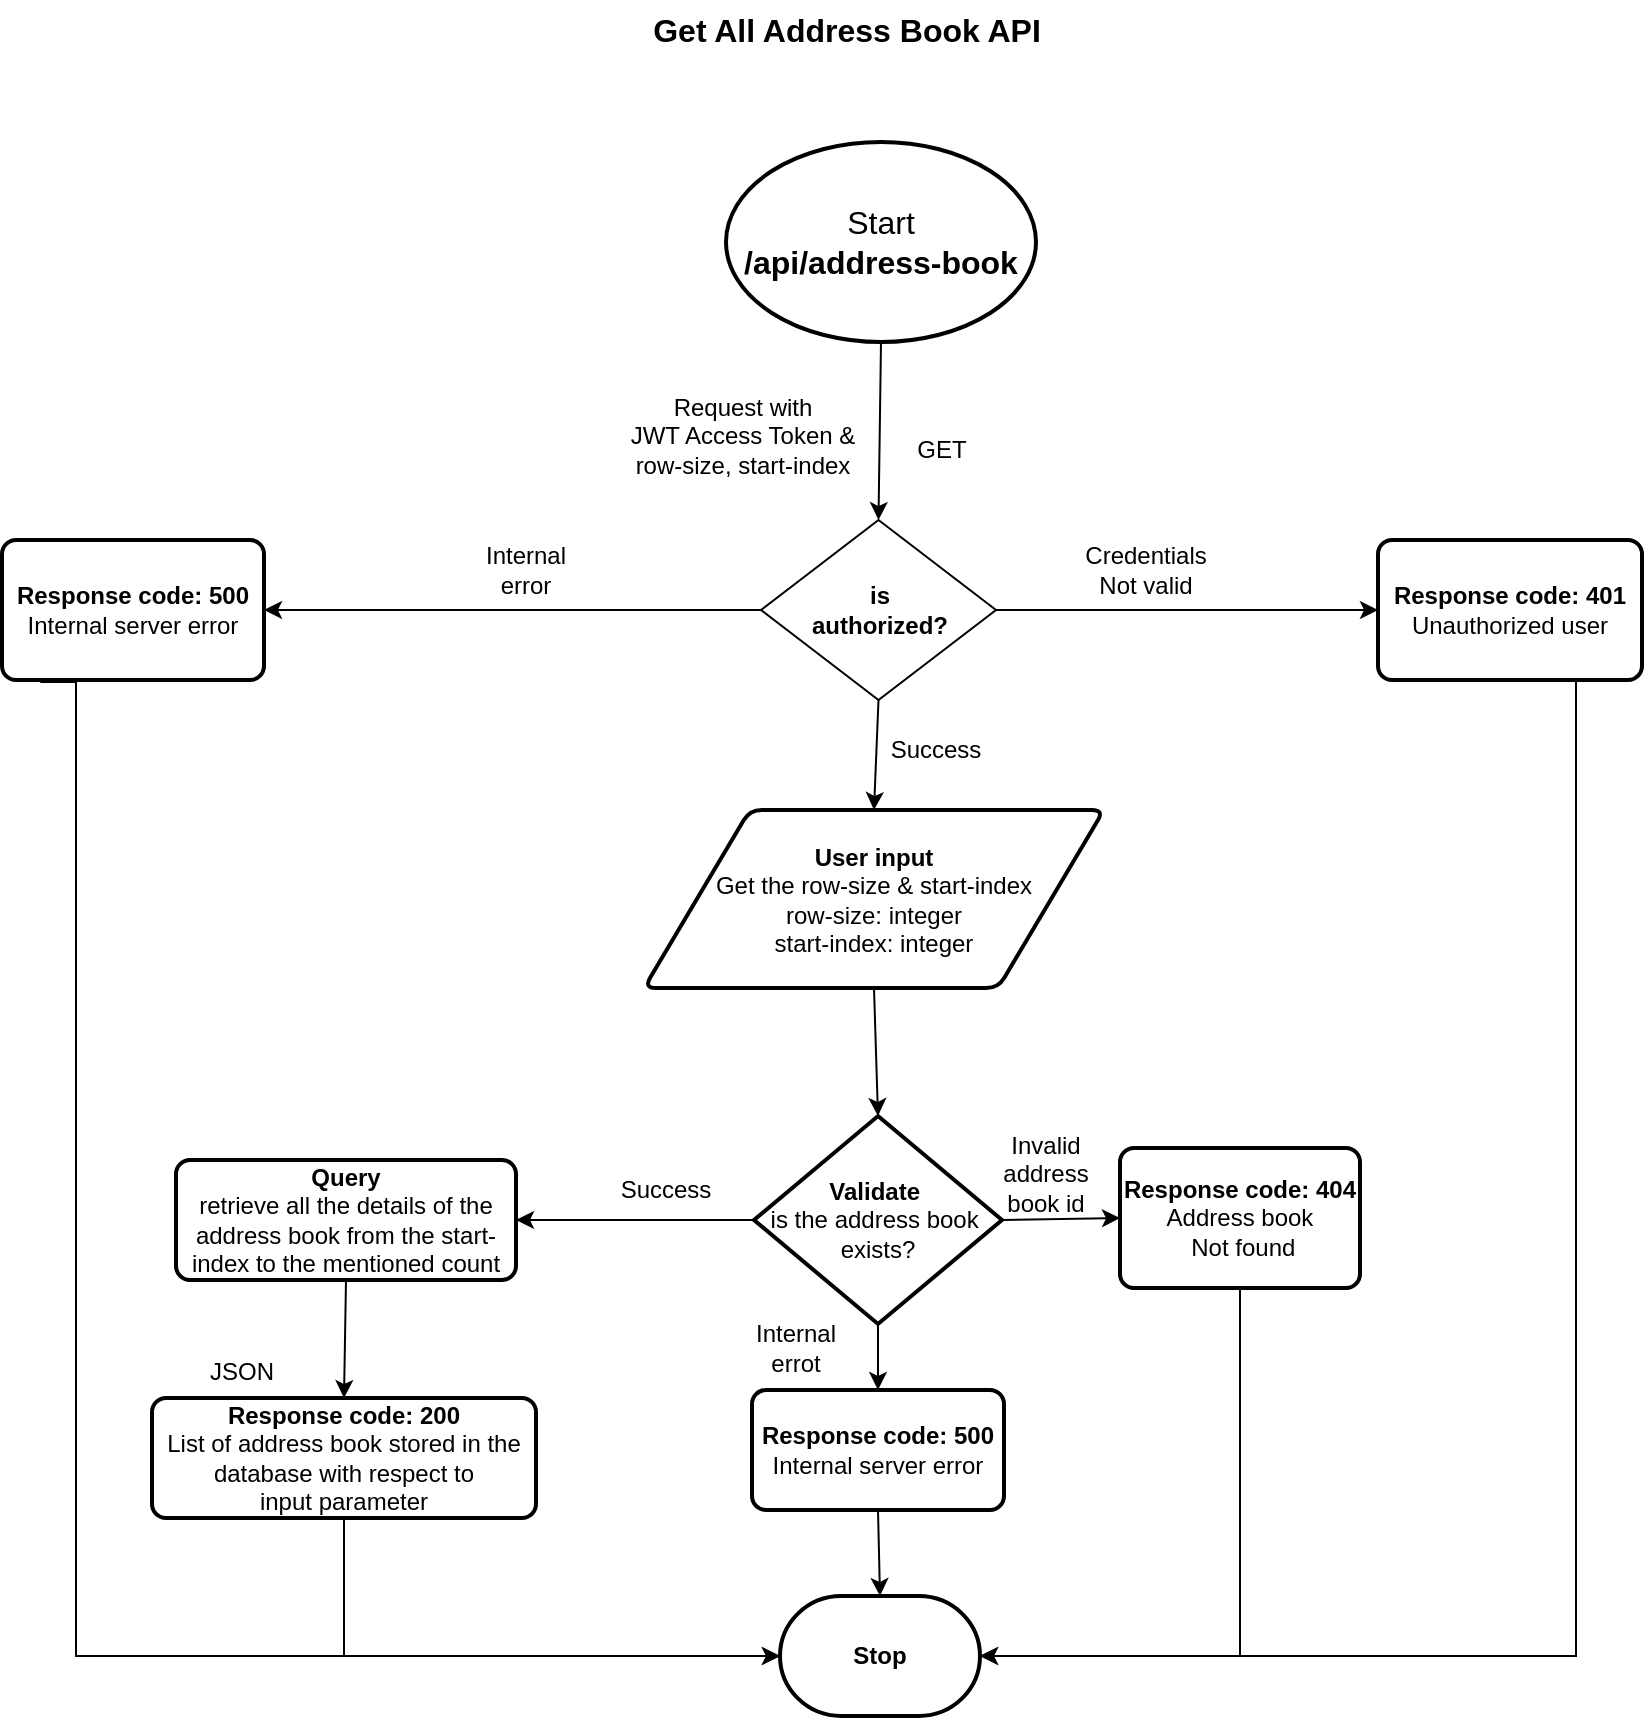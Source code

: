 <mxfile version="21.1.1" type="device">
  <diagram name="Page-1" id="JCEGxdFOgvOAtDUVBZYm">
    <mxGraphModel dx="840" dy="902" grid="1" gridSize="10" guides="1" tooltips="1" connect="1" arrows="1" fold="1" page="1" pageScale="1" pageWidth="850" pageHeight="1100" math="0" shadow="0">
      <root>
        <mxCell id="0" />
        <mxCell id="1" parent="0" />
        <mxCell id="HDsGMQWWcjxy8k_yasPS-3" value="Start&lt;br&gt;&lt;b&gt;/api/address-book&lt;/b&gt;" style="strokeWidth=2;html=1;shape=mxgraph.flowchart.start_2;whiteSpace=wrap;fontSize=16;" parent="1" vertex="1">
          <mxGeometry x="371" y="136" width="155" height="100" as="geometry" />
        </mxCell>
        <mxCell id="eZ3HsoYMMdEWsuuix7k3-1" value="&lt;b&gt;&lt;font style=&quot;font-size: 16px;&quot;&gt;Get All Address Book API&lt;/font&gt;&lt;/b&gt;" style="text;html=1;align=center;verticalAlign=middle;resizable=0;points=[];autosize=1;strokeColor=none;fillColor=none;" vertex="1" parent="1">
          <mxGeometry x="321" y="65" width="220" height="30" as="geometry" />
        </mxCell>
        <mxCell id="eZ3HsoYMMdEWsuuix7k3-2" value="&lt;b&gt;is&lt;br&gt;authorized?&lt;/b&gt;" style="rhombus;whiteSpace=wrap;html=1;" vertex="1" parent="1">
          <mxGeometry x="388.5" y="325" width="117.5" height="90" as="geometry" />
        </mxCell>
        <mxCell id="eZ3HsoYMMdEWsuuix7k3-3" value="&lt;b&gt;User input&lt;br&gt;&lt;/b&gt;Get the row-size &amp;amp; start-index&lt;br&gt;row-size: integer&lt;br&gt;start-index: integer" style="shape=parallelogram;html=1;strokeWidth=2;perimeter=parallelogramPerimeter;whiteSpace=wrap;rounded=1;arcSize=12;size=0.23;" vertex="1" parent="1">
          <mxGeometry x="330" y="470" width="230" height="89" as="geometry" />
        </mxCell>
        <mxCell id="eZ3HsoYMMdEWsuuix7k3-4" value="&lt;b&gt;Response code: 401&lt;/b&gt;&lt;br&gt;Unauthorized user" style="rounded=1;whiteSpace=wrap;html=1;absoluteArcSize=1;arcSize=14;strokeWidth=2;" vertex="1" parent="1">
          <mxGeometry x="697" y="335" width="132" height="70" as="geometry" />
        </mxCell>
        <mxCell id="eZ3HsoYMMdEWsuuix7k3-5" value="&lt;b&gt;Validate&lt;/b&gt;&amp;nbsp;&lt;br&gt;is the address book&amp;nbsp;&lt;br&gt;exists?" style="strokeWidth=2;html=1;shape=mxgraph.flowchart.decision;whiteSpace=wrap;" vertex="1" parent="1">
          <mxGeometry x="385" y="623" width="124" height="104" as="geometry" />
        </mxCell>
        <mxCell id="eZ3HsoYMMdEWsuuix7k3-6" value="&lt;b&gt;Response code: 404&lt;/b&gt;&lt;br&gt;Address book&lt;br&gt;&amp;nbsp;Not found" style="rounded=1;whiteSpace=wrap;html=1;absoluteArcSize=1;arcSize=14;strokeWidth=2;" vertex="1" parent="1">
          <mxGeometry x="568" y="639" width="120" height="70" as="geometry" />
        </mxCell>
        <mxCell id="eZ3HsoYMMdEWsuuix7k3-7" value="&lt;b&gt;Query&lt;/b&gt;&lt;br&gt;retrieve all the details of the address book from the start-index to the mentioned count" style="rounded=1;whiteSpace=wrap;html=1;absoluteArcSize=1;arcSize=14;strokeWidth=2;" vertex="1" parent="1">
          <mxGeometry x="96" y="645" width="170" height="60" as="geometry" />
        </mxCell>
        <mxCell id="eZ3HsoYMMdEWsuuix7k3-8" value="&lt;span&gt;Response code: 200&lt;br&gt;&lt;span style=&quot;font-weight: 400;&quot;&gt;List of address book stored in the database with respect to &lt;br&gt;input parameter&lt;/span&gt;&lt;br&gt;&lt;/span&gt;" style="rounded=1;whiteSpace=wrap;html=1;absoluteArcSize=1;arcSize=14;strokeWidth=2;fontStyle=1" vertex="1" parent="1">
          <mxGeometry x="84" y="764" width="192" height="60" as="geometry" />
        </mxCell>
        <mxCell id="eZ3HsoYMMdEWsuuix7k3-9" value="JSON" style="text;html=1;strokeColor=none;fillColor=none;align=center;verticalAlign=middle;whiteSpace=wrap;rounded=0;" vertex="1" parent="1">
          <mxGeometry x="99" y="736" width="60" height="30" as="geometry" />
        </mxCell>
        <mxCell id="eZ3HsoYMMdEWsuuix7k3-10" value="" style="endArrow=classic;html=1;rounded=0;entryX=0.5;entryY=0;entryDx=0;entryDy=0;exitX=0.5;exitY=1;exitDx=0;exitDy=0;exitPerimeter=0;" edge="1" parent="1" target="eZ3HsoYMMdEWsuuix7k3-2" source="HDsGMQWWcjxy8k_yasPS-3">
          <mxGeometry width="50" height="50" relative="1" as="geometry">
            <mxPoint x="450" y="239" as="sourcePoint" />
            <mxPoint x="447.25" y="325" as="targetPoint" />
          </mxGeometry>
        </mxCell>
        <mxCell id="eZ3HsoYMMdEWsuuix7k3-11" value="" style="endArrow=classic;html=1;rounded=0;exitX=0.5;exitY=1;exitDx=0;exitDy=0;entryX=0.5;entryY=0;entryDx=0;entryDy=0;" edge="1" parent="1" source="eZ3HsoYMMdEWsuuix7k3-2" target="eZ3HsoYMMdEWsuuix7k3-3">
          <mxGeometry width="50" height="50" relative="1" as="geometry">
            <mxPoint x="381" y="515" as="sourcePoint" />
            <mxPoint x="431" y="465" as="targetPoint" />
          </mxGeometry>
        </mxCell>
        <mxCell id="eZ3HsoYMMdEWsuuix7k3-12" value="" style="endArrow=classic;html=1;rounded=0;exitX=0.5;exitY=1;exitDx=0;exitDy=0;entryX=0.5;entryY=0;entryDx=0;entryDy=0;entryPerimeter=0;" edge="1" parent="1" source="eZ3HsoYMMdEWsuuix7k3-3" target="eZ3HsoYMMdEWsuuix7k3-5">
          <mxGeometry width="50" height="50" relative="1" as="geometry">
            <mxPoint x="381" y="515" as="sourcePoint" />
            <mxPoint x="431" y="465" as="targetPoint" />
          </mxGeometry>
        </mxCell>
        <mxCell id="eZ3HsoYMMdEWsuuix7k3-13" value="" style="endArrow=classic;html=1;rounded=0;exitX=0;exitY=0.5;exitDx=0;exitDy=0;exitPerimeter=0;entryX=1;entryY=0.5;entryDx=0;entryDy=0;" edge="1" parent="1" source="eZ3HsoYMMdEWsuuix7k3-5" target="eZ3HsoYMMdEWsuuix7k3-7">
          <mxGeometry width="50" height="50" relative="1" as="geometry">
            <mxPoint x="381" y="515" as="sourcePoint" />
            <mxPoint x="431" y="465" as="targetPoint" />
          </mxGeometry>
        </mxCell>
        <mxCell id="eZ3HsoYMMdEWsuuix7k3-14" value="" style="endArrow=classic;html=1;rounded=0;exitX=1;exitY=0.5;exitDx=0;exitDy=0;entryX=0;entryY=0.5;entryDx=0;entryDy=0;" edge="1" parent="1" source="eZ3HsoYMMdEWsuuix7k3-2" target="eZ3HsoYMMdEWsuuix7k3-4">
          <mxGeometry width="50" height="50" relative="1" as="geometry">
            <mxPoint x="381" y="515" as="sourcePoint" />
            <mxPoint x="431" y="465" as="targetPoint" />
          </mxGeometry>
        </mxCell>
        <mxCell id="eZ3HsoYMMdEWsuuix7k3-15" value="" style="endArrow=classic;html=1;rounded=0;exitX=1;exitY=0.5;exitDx=0;exitDy=0;exitPerimeter=0;entryX=0;entryY=0.5;entryDx=0;entryDy=0;" edge="1" parent="1" source="eZ3HsoYMMdEWsuuix7k3-5" target="eZ3HsoYMMdEWsuuix7k3-6">
          <mxGeometry width="50" height="50" relative="1" as="geometry">
            <mxPoint x="381" y="515" as="sourcePoint" />
            <mxPoint x="431" y="465" as="targetPoint" />
          </mxGeometry>
        </mxCell>
        <mxCell id="eZ3HsoYMMdEWsuuix7k3-16" value="Credentials&lt;br&gt;Not valid" style="text;html=1;strokeColor=none;fillColor=none;align=center;verticalAlign=middle;whiteSpace=wrap;rounded=0;" vertex="1" parent="1">
          <mxGeometry x="551" y="335" width="60" height="30" as="geometry" />
        </mxCell>
        <mxCell id="eZ3HsoYMMdEWsuuix7k3-17" value="Success" style="text;html=1;strokeColor=none;fillColor=none;align=center;verticalAlign=middle;whiteSpace=wrap;rounded=0;" vertex="1" parent="1">
          <mxGeometry x="446" y="425" width="60" height="30" as="geometry" />
        </mxCell>
        <mxCell id="eZ3HsoYMMdEWsuuix7k3-18" value="&lt;b&gt;Response code: 500&lt;/b&gt;&lt;br&gt;Internal server error" style="rounded=1;whiteSpace=wrap;html=1;absoluteArcSize=1;arcSize=14;strokeWidth=2;" vertex="1" parent="1">
          <mxGeometry x="9" y="335" width="131" height="70" as="geometry" />
        </mxCell>
        <mxCell id="eZ3HsoYMMdEWsuuix7k3-19" value="" style="endArrow=classic;html=1;rounded=0;exitX=0;exitY=0.5;exitDx=0;exitDy=0;entryX=1;entryY=0.5;entryDx=0;entryDy=0;" edge="1" parent="1" source="eZ3HsoYMMdEWsuuix7k3-2" target="eZ3HsoYMMdEWsuuix7k3-18">
          <mxGeometry width="50" height="50" relative="1" as="geometry">
            <mxPoint x="571" y="605" as="sourcePoint" />
            <mxPoint x="621" y="555" as="targetPoint" />
          </mxGeometry>
        </mxCell>
        <mxCell id="eZ3HsoYMMdEWsuuix7k3-20" value="" style="endArrow=classic;html=1;rounded=0;entryX=0;entryY=0.5;entryDx=0;entryDy=0;entryPerimeter=0;edgeStyle=elbowEdgeStyle;exitX=0.146;exitY=1.015;exitDx=0;exitDy=0;exitPerimeter=0;" edge="1" parent="1" source="eZ3HsoYMMdEWsuuix7k3-18" target="eZ3HsoYMMdEWsuuix7k3-21">
          <mxGeometry width="50" height="50" relative="1" as="geometry">
            <mxPoint x="46" y="405" as="sourcePoint" />
            <mxPoint x="46" y="775" as="targetPoint" />
            <Array as="points">
              <mxPoint x="46" y="655" />
            </Array>
          </mxGeometry>
        </mxCell>
        <mxCell id="eZ3HsoYMMdEWsuuix7k3-21" value="&lt;b&gt;Stop&lt;/b&gt;" style="strokeWidth=2;html=1;shape=mxgraph.flowchart.terminator;whiteSpace=wrap;" vertex="1" parent="1">
          <mxGeometry x="398" y="863" width="100" height="60" as="geometry" />
        </mxCell>
        <mxCell id="eZ3HsoYMMdEWsuuix7k3-22" value="" style="endArrow=classic;html=1;rounded=0;exitX=0.5;exitY=1;exitDx=0;exitDy=0;exitPerimeter=0;entryX=0.5;entryY=0;entryDx=0;entryDy=0;entryPerimeter=0;" edge="1" parent="1" source="eZ3HsoYMMdEWsuuix7k3-24" target="eZ3HsoYMMdEWsuuix7k3-21">
          <mxGeometry width="50" height="50" relative="1" as="geometry">
            <mxPoint x="571" y="595" as="sourcePoint" />
            <mxPoint x="621" y="545" as="targetPoint" />
          </mxGeometry>
        </mxCell>
        <mxCell id="eZ3HsoYMMdEWsuuix7k3-23" value="" style="endArrow=classic;html=1;rounded=0;exitX=0.5;exitY=1;exitDx=0;exitDy=0;exitPerimeter=0;entryX=0.5;entryY=0;entryDx=0;entryDy=0;entryPerimeter=0;" edge="1" parent="1" source="eZ3HsoYMMdEWsuuix7k3-5" target="eZ3HsoYMMdEWsuuix7k3-24">
          <mxGeometry width="50" height="50" relative="1" as="geometry">
            <mxPoint x="448" y="724" as="sourcePoint" />
            <mxPoint x="448" y="863" as="targetPoint" />
          </mxGeometry>
        </mxCell>
        <mxCell id="eZ3HsoYMMdEWsuuix7k3-24" value="&lt;b&gt;Response code: 500&lt;/b&gt;&lt;br&gt;Internal server error" style="rounded=1;whiteSpace=wrap;html=1;absoluteArcSize=1;arcSize=14;strokeWidth=2;" vertex="1" parent="1">
          <mxGeometry x="384" y="760" width="126" height="60" as="geometry" />
        </mxCell>
        <mxCell id="eZ3HsoYMMdEWsuuix7k3-25" value="" style="endArrow=classic;html=1;rounded=0;exitX=0.5;exitY=1;exitDx=0;exitDy=0;entryX=1;entryY=0.5;entryDx=0;entryDy=0;entryPerimeter=0;edgeStyle=orthogonalEdgeStyle;" edge="1" parent="1" source="eZ3HsoYMMdEWsuuix7k3-6" target="eZ3HsoYMMdEWsuuix7k3-21">
          <mxGeometry width="50" height="50" relative="1" as="geometry">
            <mxPoint x="571" y="595" as="sourcePoint" />
            <mxPoint x="621" y="545" as="targetPoint" />
          </mxGeometry>
        </mxCell>
        <mxCell id="eZ3HsoYMMdEWsuuix7k3-26" value="" style="endArrow=classic;html=1;rounded=0;exitX=0.75;exitY=1;exitDx=0;exitDy=0;entryX=1;entryY=0.5;entryDx=0;entryDy=0;entryPerimeter=0;edgeStyle=orthogonalEdgeStyle;" edge="1" parent="1" source="eZ3HsoYMMdEWsuuix7k3-4" target="eZ3HsoYMMdEWsuuix7k3-21">
          <mxGeometry width="50" height="50" relative="1" as="geometry">
            <mxPoint x="561" y="605" as="sourcePoint" />
            <mxPoint x="611" y="555" as="targetPoint" />
          </mxGeometry>
        </mxCell>
        <mxCell id="eZ3HsoYMMdEWsuuix7k3-27" value="Success" style="text;html=1;strokeColor=none;fillColor=none;align=center;verticalAlign=middle;whiteSpace=wrap;rounded=0;" vertex="1" parent="1">
          <mxGeometry x="311" y="645" width="60" height="30" as="geometry" />
        </mxCell>
        <mxCell id="eZ3HsoYMMdEWsuuix7k3-28" value="Invalid address book id" style="text;html=1;strokeColor=none;fillColor=none;align=center;verticalAlign=middle;whiteSpace=wrap;rounded=0;" vertex="1" parent="1">
          <mxGeometry x="501" y="637" width="60" height="30" as="geometry" />
        </mxCell>
        <mxCell id="eZ3HsoYMMdEWsuuix7k3-29" value="Internal error" style="text;html=1;strokeColor=none;fillColor=none;align=center;verticalAlign=middle;whiteSpace=wrap;rounded=0;" vertex="1" parent="1">
          <mxGeometry x="241" y="335" width="60" height="30" as="geometry" />
        </mxCell>
        <mxCell id="eZ3HsoYMMdEWsuuix7k3-30" value="Internal errot" style="text;html=1;strokeColor=none;fillColor=none;align=center;verticalAlign=middle;whiteSpace=wrap;rounded=0;" vertex="1" parent="1">
          <mxGeometry x="376" y="724" width="60" height="30" as="geometry" />
        </mxCell>
        <mxCell id="eZ3HsoYMMdEWsuuix7k3-31" value="GET" style="text;html=1;strokeColor=none;fillColor=none;align=center;verticalAlign=middle;whiteSpace=wrap;rounded=0;" vertex="1" parent="1">
          <mxGeometry x="449.25" y="275" width="60" height="30" as="geometry" />
        </mxCell>
        <mxCell id="eZ3HsoYMMdEWsuuix7k3-32" value="Request with&lt;br&gt;JWT Access Token &amp;amp; row-size, start-index" style="text;html=1;strokeColor=none;fillColor=none;align=center;verticalAlign=middle;whiteSpace=wrap;rounded=0;" vertex="1" parent="1">
          <mxGeometry x="310" y="260" width="139.25" height="45" as="geometry" />
        </mxCell>
        <mxCell id="eZ3HsoYMMdEWsuuix7k3-33" value="" style="endArrow=classic;html=1;rounded=0;entryX=0;entryY=0.5;entryDx=0;entryDy=0;entryPerimeter=0;exitX=0.5;exitY=1;exitDx=0;exitDy=0;edgeStyle=orthogonalEdgeStyle;" edge="1" parent="1" source="eZ3HsoYMMdEWsuuix7k3-8" target="eZ3HsoYMMdEWsuuix7k3-21">
          <mxGeometry width="50" height="50" relative="1" as="geometry">
            <mxPoint x="181" y="865" as="sourcePoint" />
            <mxPoint x="341" y="645" as="targetPoint" />
          </mxGeometry>
        </mxCell>
        <mxCell id="eZ3HsoYMMdEWsuuix7k3-34" value="" style="endArrow=classic;html=1;rounded=0;exitX=0.5;exitY=1;exitDx=0;exitDy=0;entryX=0.5;entryY=0;entryDx=0;entryDy=0;" edge="1" parent="1" source="eZ3HsoYMMdEWsuuix7k3-7" target="eZ3HsoYMMdEWsuuix7k3-8">
          <mxGeometry width="50" height="50" relative="1" as="geometry">
            <mxPoint x="301" y="695" as="sourcePoint" />
            <mxPoint x="351" y="645" as="targetPoint" />
          </mxGeometry>
        </mxCell>
      </root>
    </mxGraphModel>
  </diagram>
</mxfile>
